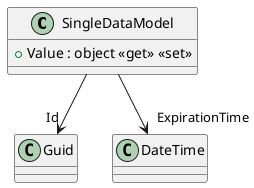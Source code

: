 @startuml
class SingleDataModel {
    + Value : object <<get>> <<set>>
}
SingleDataModel --> "Id" Guid
SingleDataModel --> "ExpirationTime" DateTime
@enduml

